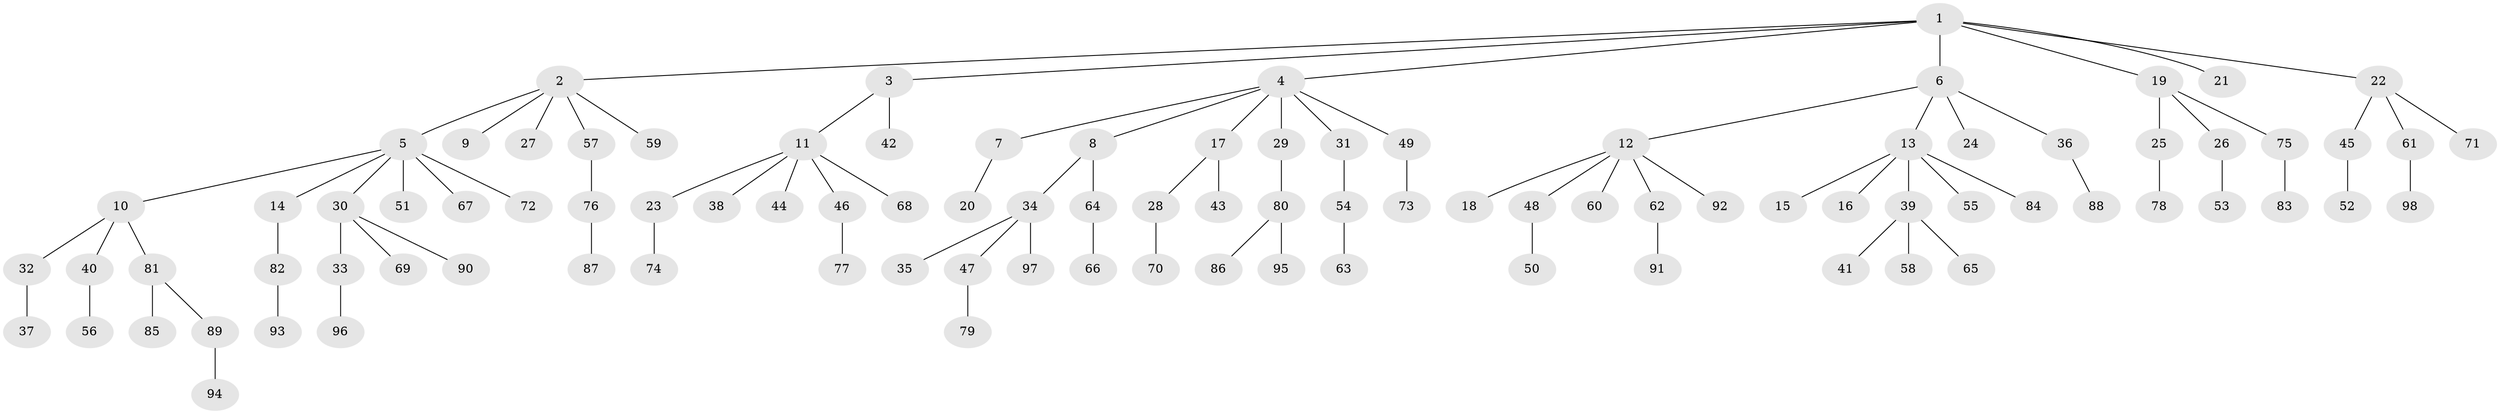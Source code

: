 // coarse degree distribution, {2: 0.14285714285714285, 6: 0.07142857142857142, 3: 0.07142857142857142, 1: 0.6190476190476191, 4: 0.07142857142857142, 5: 0.023809523809523808}
// Generated by graph-tools (version 1.1) at 2025/37/03/04/25 23:37:20]
// undirected, 98 vertices, 97 edges
graph export_dot {
  node [color=gray90,style=filled];
  1;
  2;
  3;
  4;
  5;
  6;
  7;
  8;
  9;
  10;
  11;
  12;
  13;
  14;
  15;
  16;
  17;
  18;
  19;
  20;
  21;
  22;
  23;
  24;
  25;
  26;
  27;
  28;
  29;
  30;
  31;
  32;
  33;
  34;
  35;
  36;
  37;
  38;
  39;
  40;
  41;
  42;
  43;
  44;
  45;
  46;
  47;
  48;
  49;
  50;
  51;
  52;
  53;
  54;
  55;
  56;
  57;
  58;
  59;
  60;
  61;
  62;
  63;
  64;
  65;
  66;
  67;
  68;
  69;
  70;
  71;
  72;
  73;
  74;
  75;
  76;
  77;
  78;
  79;
  80;
  81;
  82;
  83;
  84;
  85;
  86;
  87;
  88;
  89;
  90;
  91;
  92;
  93;
  94;
  95;
  96;
  97;
  98;
  1 -- 2;
  1 -- 3;
  1 -- 4;
  1 -- 6;
  1 -- 19;
  1 -- 21;
  1 -- 22;
  2 -- 5;
  2 -- 9;
  2 -- 27;
  2 -- 57;
  2 -- 59;
  3 -- 11;
  3 -- 42;
  4 -- 7;
  4 -- 8;
  4 -- 17;
  4 -- 29;
  4 -- 31;
  4 -- 49;
  5 -- 10;
  5 -- 14;
  5 -- 30;
  5 -- 51;
  5 -- 67;
  5 -- 72;
  6 -- 12;
  6 -- 13;
  6 -- 24;
  6 -- 36;
  7 -- 20;
  8 -- 34;
  8 -- 64;
  10 -- 32;
  10 -- 40;
  10 -- 81;
  11 -- 23;
  11 -- 38;
  11 -- 44;
  11 -- 46;
  11 -- 68;
  12 -- 18;
  12 -- 48;
  12 -- 60;
  12 -- 62;
  12 -- 92;
  13 -- 15;
  13 -- 16;
  13 -- 39;
  13 -- 55;
  13 -- 84;
  14 -- 82;
  17 -- 28;
  17 -- 43;
  19 -- 25;
  19 -- 26;
  19 -- 75;
  22 -- 45;
  22 -- 61;
  22 -- 71;
  23 -- 74;
  25 -- 78;
  26 -- 53;
  28 -- 70;
  29 -- 80;
  30 -- 33;
  30 -- 69;
  30 -- 90;
  31 -- 54;
  32 -- 37;
  33 -- 96;
  34 -- 35;
  34 -- 47;
  34 -- 97;
  36 -- 88;
  39 -- 41;
  39 -- 58;
  39 -- 65;
  40 -- 56;
  45 -- 52;
  46 -- 77;
  47 -- 79;
  48 -- 50;
  49 -- 73;
  54 -- 63;
  57 -- 76;
  61 -- 98;
  62 -- 91;
  64 -- 66;
  75 -- 83;
  76 -- 87;
  80 -- 86;
  80 -- 95;
  81 -- 85;
  81 -- 89;
  82 -- 93;
  89 -- 94;
}
